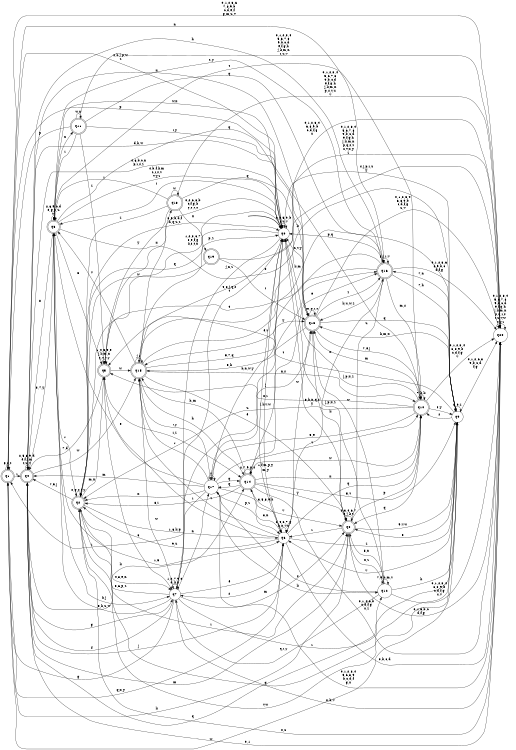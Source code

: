 digraph BlueStar {
__start0 [style = invis, shape = none, label = "", width = 0, height = 0];

rankdir=LR;
size="8,5";

s0 [style="filled", color="black", fillcolor="white" shape="circle", label="q0"];
s1 [style="rounded,filled", color="black", fillcolor="white" shape="doublecircle", label="q1"];
s2 [style="rounded,filled", color="black", fillcolor="white" shape="doublecircle", label="q2"];
s3 [style="rounded,filled", color="black", fillcolor="white" shape="doublecircle", label="q3"];
s4 [style="rounded,filled", color="black", fillcolor="white" shape="doublecircle", label="q4"];
s5 [style="rounded,filled", color="black", fillcolor="white" shape="doublecircle", label="q5"];
s6 [style="filled", color="black", fillcolor="white" shape="circle", label="q6"];
s7 [style="filled", color="black", fillcolor="white" shape="circle", label="q7"];
s8 [style="rounded,filled", color="black", fillcolor="white" shape="doublecircle", label="q8"];
s9 [style="filled", color="black", fillcolor="white" shape="circle", label="q9"];
s10 [style="rounded,filled", color="black", fillcolor="white" shape="doublecircle", label="q10"];
s11 [style="rounded,filled", color="black", fillcolor="white" shape="doublecircle", label="q11"];
s12 [style="filled", color="black", fillcolor="white" shape="circle", label="q12"];
s13 [style="rounded,filled", color="black", fillcolor="white" shape="doublecircle", label="q13"];
s14 [style="rounded,filled", color="black", fillcolor="white" shape="doublecircle", label="q14"];
s15 [style="rounded,filled", color="black", fillcolor="white" shape="doublecircle", label="q15"];
s16 [style="rounded,filled", color="black", fillcolor="white" shape="doublecircle", label="q16"];
s17 [style="filled", color="black", fillcolor="white" shape="circle", label="q17"];
s18 [style="rounded,filled", color="black", fillcolor="white" shape="doublecircle", label="q18"];
s19 [style="rounded,filled", color="black", fillcolor="white" shape="doublecircle", label="q19"];
s20 [style="filled", color="black", fillcolor="white" shape="circle", label="q20"];
subgraph cluster_main { 
	graph [pad=".75", ranksep="0.15", nodesep="0.15"];
	 style=invis; 
	__start0 -> s0 [penwidth=2];
}
s0 -> s0 [label="0,4,5,9,b\nc,u,v"];
s0 -> s1 [label="p"];
s0 -> s2 [label="q"];
s0 -> s3 [label="r"];
s0 -> s4 [label="d,h,w"];
s0 -> s5 [label="1,2,3,6,7\n8,e,f,g\nk,s,t,x"];
s0 -> s6 [label="m,y"];
s0 -> s7 [label="j,n,z"];
s1 -> s0 [label="4,h,j,p,w\nz"];
s1 -> s1 [label="5,s,t"];
s1 -> s4 [label="r"];
s1 -> s6 [label="q,x,y"];
s1 -> s8 [label="k"];
s1 -> s16 [label="n"];
s1 -> s20 [label="0,1,2,3,6\n7,8,9,b\nc,d,e,f\ng,m,u,v"];
s2 -> s0 [label="3,5,b,d,f\nh,q,u,z"];
s2 -> s2 [label="2,g,s,t,y"];
s2 -> s4 [label="7,9,j"];
s2 -> s5 [label="m,x"];
s2 -> s6 [label="1,6,k,p"];
s2 -> s7 [label="4,8,e,n"];
s2 -> s8 [label="r"];
s2 -> s9 [label="v,w"];
s2 -> s20 [label="0,c"];
s3 -> s0 [label="4,b,f,k,m\nn,r,s,t\nv,y,z"];
s3 -> s2 [label="7"];
s3 -> s3 [label="2,6,9,c,d\ne,g,p,u\nw"];
s3 -> s4 [label="8"];
s3 -> s5 [label="3"];
s3 -> s6 [label="1,5"];
s3 -> s7 [label="h,j"];
s3 -> s10 [label="q"];
s3 -> s11 [label="x"];
s3 -> s20 [label="0"];
s4 -> s0 [label="4,6,b,c,n\np,r,s,z"];
s4 -> s3 [label="3,7,y"];
s4 -> s4 [label="2,5,8,9,d\ne,f,j,m\nt,u,v"];
s4 -> s7 [label="g"];
s4 -> s12 [label="q"];
s4 -> s13 [label="x"];
s4 -> s14 [label="k"];
s4 -> s15 [label="w"];
s4 -> s16 [label="h"];
s4 -> s20 [label="0,1"];
s5 -> s0 [label="0,2,6,8,b\nc,f,g,h\np,s,t,x"];
s5 -> s4 [label="7,d"];
s5 -> s5 [label="1,4,5,9,e\nj,k,m,n\nq,u,v,y"];
s5 -> s7 [label="3"];
s5 -> s14 [label="r,z"];
s5 -> s15 [label="w"];
s6 -> s0 [label="1,f,m,p,y"];
s6 -> s2 [label="9,u"];
s6 -> s4 [label="j"];
s6 -> s5 [label="r"];
s6 -> s6 [label="2,4,6,7,g\nh,n,v,x"];
s6 -> s7 [label="s"];
s6 -> s9 [label="z"];
s6 -> s10 [label="q"];
s6 -> s13 [label="w"];
s6 -> s14 [label="3,5,8,e,k"];
s6 -> s15 [label="t"];
s6 -> s20 [label="0,b,c,d"];
s7 -> s0 [label="4,8,j,q,s\nt"];
s7 -> s1 [label="g"];
s7 -> s2 [label="3,6,p,z"];
s7 -> s3 [label="5,h,u,w"];
s7 -> s4 [label="f"];
s7 -> s6 [label="e"];
s7 -> s7 [label="1,2,7,9,c\nd,k,x"];
s7 -> s8 [label="m"];
s7 -> s9 [label="r"];
s7 -> s16 [label="y"];
s7 -> s17 [label="n"];
s7 -> s20 [label="0,b,v"];
s8 -> s0 [label="8,h,n,q,s\ny"];
s8 -> s4 [label="m"];
s8 -> s6 [label="r"];
s8 -> s8 [label="2,3,4,6,7\ne,j,k,t"];
s8 -> s9 [label="9,v,w"];
s8 -> s10 [label="p"];
s8 -> s12 [label="x,z"];
s8 -> s16 [label="u"];
s8 -> s20 [label="0,1,5,b,c\nd,f,g"];
s9 -> s0 [label="4,j,p,r,u\ny"];
s9 -> s1 [label="w"];
s9 -> s2 [label="q"];
s9 -> s5 [label="t"];
s9 -> s6 [label="v"];
s9 -> s8 [label="3"];
s9 -> s9 [label="5,e,z"];
s9 -> s10 [label="s"];
s9 -> s13 [label="h,m,x"];
s9 -> s15 [label="k"];
s9 -> s16 [label="7,n"];
s9 -> s20 [label="0,1,2,6,8\n9,b,c,d\nf,g"];
s10 -> s0 [label="j,p,x,z"];
s10 -> s2 [label="u"];
s10 -> s3 [label="t"];
s10 -> s5 [label="n,r"];
s10 -> s8 [label="q"];
s10 -> s9 [label="s,y"];
s10 -> s10 [label="7,h,k"];
s10 -> s13 [label="m"];
s10 -> s14 [label="w"];
s10 -> s17 [label="5,e"];
s10 -> s20 [label="0,1,2,3,4\n6,8,9,b\nc,d,f,g\nv"];
s11 -> s0 [label="t,y"];
s11 -> s1 [label="p"];
s11 -> s3 [label="r"];
s11 -> s5 [label="z"];
s11 -> s11 [label="w,x"];
s11 -> s16 [label="q"];
s11 -> s20 [label="0,1,2,3,4\n5,6,7,8\n9,b,c,d\ne,f,g,h\nj,k,m,n\ns,u,v"];
s12 -> s0 [label="j,p,x,z"];
s12 -> s7 [label="q,r,y"];
s12 -> s8 [label="5,n"];
s12 -> s9 [label="k"];
s12 -> s12 [label="7,e,h,m,t"];
s12 -> s13 [label="w"];
s12 -> s17 [label="s"];
s12 -> s20 [label="0,1,2,3,4\n6,8,9,b\nc,d,f,g\nu,v"];
s13 -> s0 [label="n,t,y"];
s13 -> s3 [label="w,x"];
s13 -> s8 [label="k"];
s13 -> s9 [label="q"];
s13 -> s10 [label="7,e,j"];
s13 -> s13 [label="m,p,r,s"];
s13 -> s15 [label="5,h"];
s13 -> s16 [label="z"];
s13 -> s20 [label="0,1,2,3,4\n6,8,9,b\nc,d,f,g\nu,v"];
s14 -> s0 [label="j,k,v,w"];
s14 -> s2 [label="8,r"];
s14 -> s6 [label="3,n"];
s14 -> s8 [label="y"];
s14 -> s9 [label="5,t"];
s14 -> s10 [label="x"];
s14 -> s14 [label="2,7,9,p,s"];
s14 -> s15 [label="h,m"];
s14 -> s16 [label="e"];
s14 -> s17 [label="q"];
s14 -> s20 [label="0,1,4,6,b\nc,d,f,g\nu,z"];
s15 -> s0 [label="p,z"];
s15 -> s3 [label="v"];
s15 -> s7 [label="w"];
s15 -> s8 [label="e"];
s15 -> s9 [label="k,m"];
s15 -> s10 [label="n,s"];
s15 -> s13 [label="5,7,q"];
s15 -> s14 [label="h"];
s15 -> s15 [label="j,r"];
s15 -> s17 [label="t,y"];
s15 -> s18 [label="x"];
s15 -> s20 [label="0,1,2,3,4\n6,8,9,b\nc,d,f,g\nu"];
s16 -> s0 [label="p,q"];
s16 -> s2 [label="4"];
s16 -> s3 [label="n,y"];
s16 -> s6 [label="x"];
s16 -> s9 [label="7,h"];
s16 -> s10 [label="m,s"];
s16 -> s13 [label="k,u,w,z"];
s16 -> s15 [label="e,t"];
s16 -> s16 [label="5,j,r,v"];
s16 -> s20 [label="0,1,2,3,6\n8,9,b,c\nd,f,g"];
s17 -> s0 [label="h,n,w,y"];
s17 -> s1 [label="r"];
s17 -> s2 [label="x"];
s17 -> s3 [label="e"];
s17 -> s4 [label="m"];
s17 -> s6 [label="p,z"];
s17 -> s8 [label="v"];
s17 -> s10 [label="t"];
s17 -> s12 [label="k"];
s17 -> s13 [label="j"];
s17 -> s14 [label="q"];
s17 -> s15 [label="7"];
s17 -> s17 [label="s"];
s17 -> s20 [label="0,1,2,3,4\n5,6,8,9\nb,c,d,f\ng,u"];
s18 -> s2 [label="z"];
s18 -> s3 [label="r"];
s18 -> s5 [label="y"];
s18 -> s13 [label="q"];
s18 -> s18 [label="w"];
s18 -> s19 [label="x"];
s18 -> s20 [label="0,1,2,3,4\n5,6,7,8\n9,b,c,d\ne,f,g,h\nj,k,m,n\np,s,t,u\nv"];
s19 -> s2 [label="w"];
s19 -> s13 [label="r"];
s19 -> s20 [label="0,1,2,3,4\n5,6,7,8\n9,b,c,d\ne,f,g,h\nj,k,m,n\np,q,s,t\nu,v,x,y\nz"];
s20 -> s20 [label="0,1,2,3,4\n5,6,7,8\n9,b,c,d\ne,f,g,h\nj,k,m,n\np,q,r,s\nt,u,v,w\nx,y,z"];

}